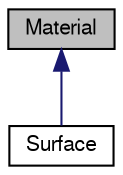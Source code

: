 digraph "Material"
{
 // LATEX_PDF_SIZE
  bgcolor="transparent";
  edge [fontname="FreeSans",fontsize="10",labelfontname="FreeSans",labelfontsize="10"];
  node [fontname="FreeSans",fontsize="10",shape=record];
  Node1 [label="Material",height=0.2,width=0.4,color="black", fillcolor="grey75", style="filled", fontcolor="black",tooltip="Material class."];
  Node1 -> Node2 [dir="back",color="midnightblue",fontsize="10",style="solid",fontname="FreeSans"];
  Node2 [label="Surface",height=0.2,width=0.4,color="black",URL="$a01792.html",tooltip="Surface class."];
}
